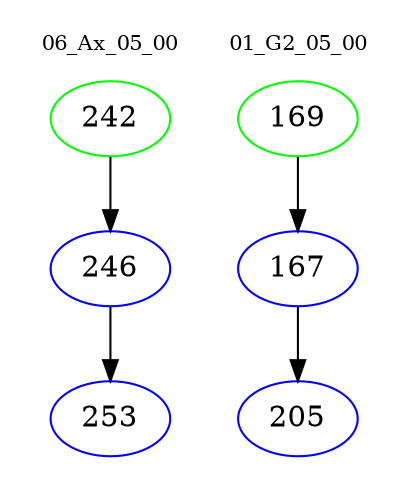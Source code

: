 digraph{
subgraph cluster_0 {
color = white
label = "06_Ax_05_00";
fontsize=10;
T0_242 [label="242", color="green"]
T0_242 -> T0_246 [color="black"]
T0_246 [label="246", color="blue"]
T0_246 -> T0_253 [color="black"]
T0_253 [label="253", color="blue"]
}
subgraph cluster_1 {
color = white
label = "01_G2_05_00";
fontsize=10;
T1_169 [label="169", color="green"]
T1_169 -> T1_167 [color="black"]
T1_167 [label="167", color="blue"]
T1_167 -> T1_205 [color="black"]
T1_205 [label="205", color="blue"]
}
}
